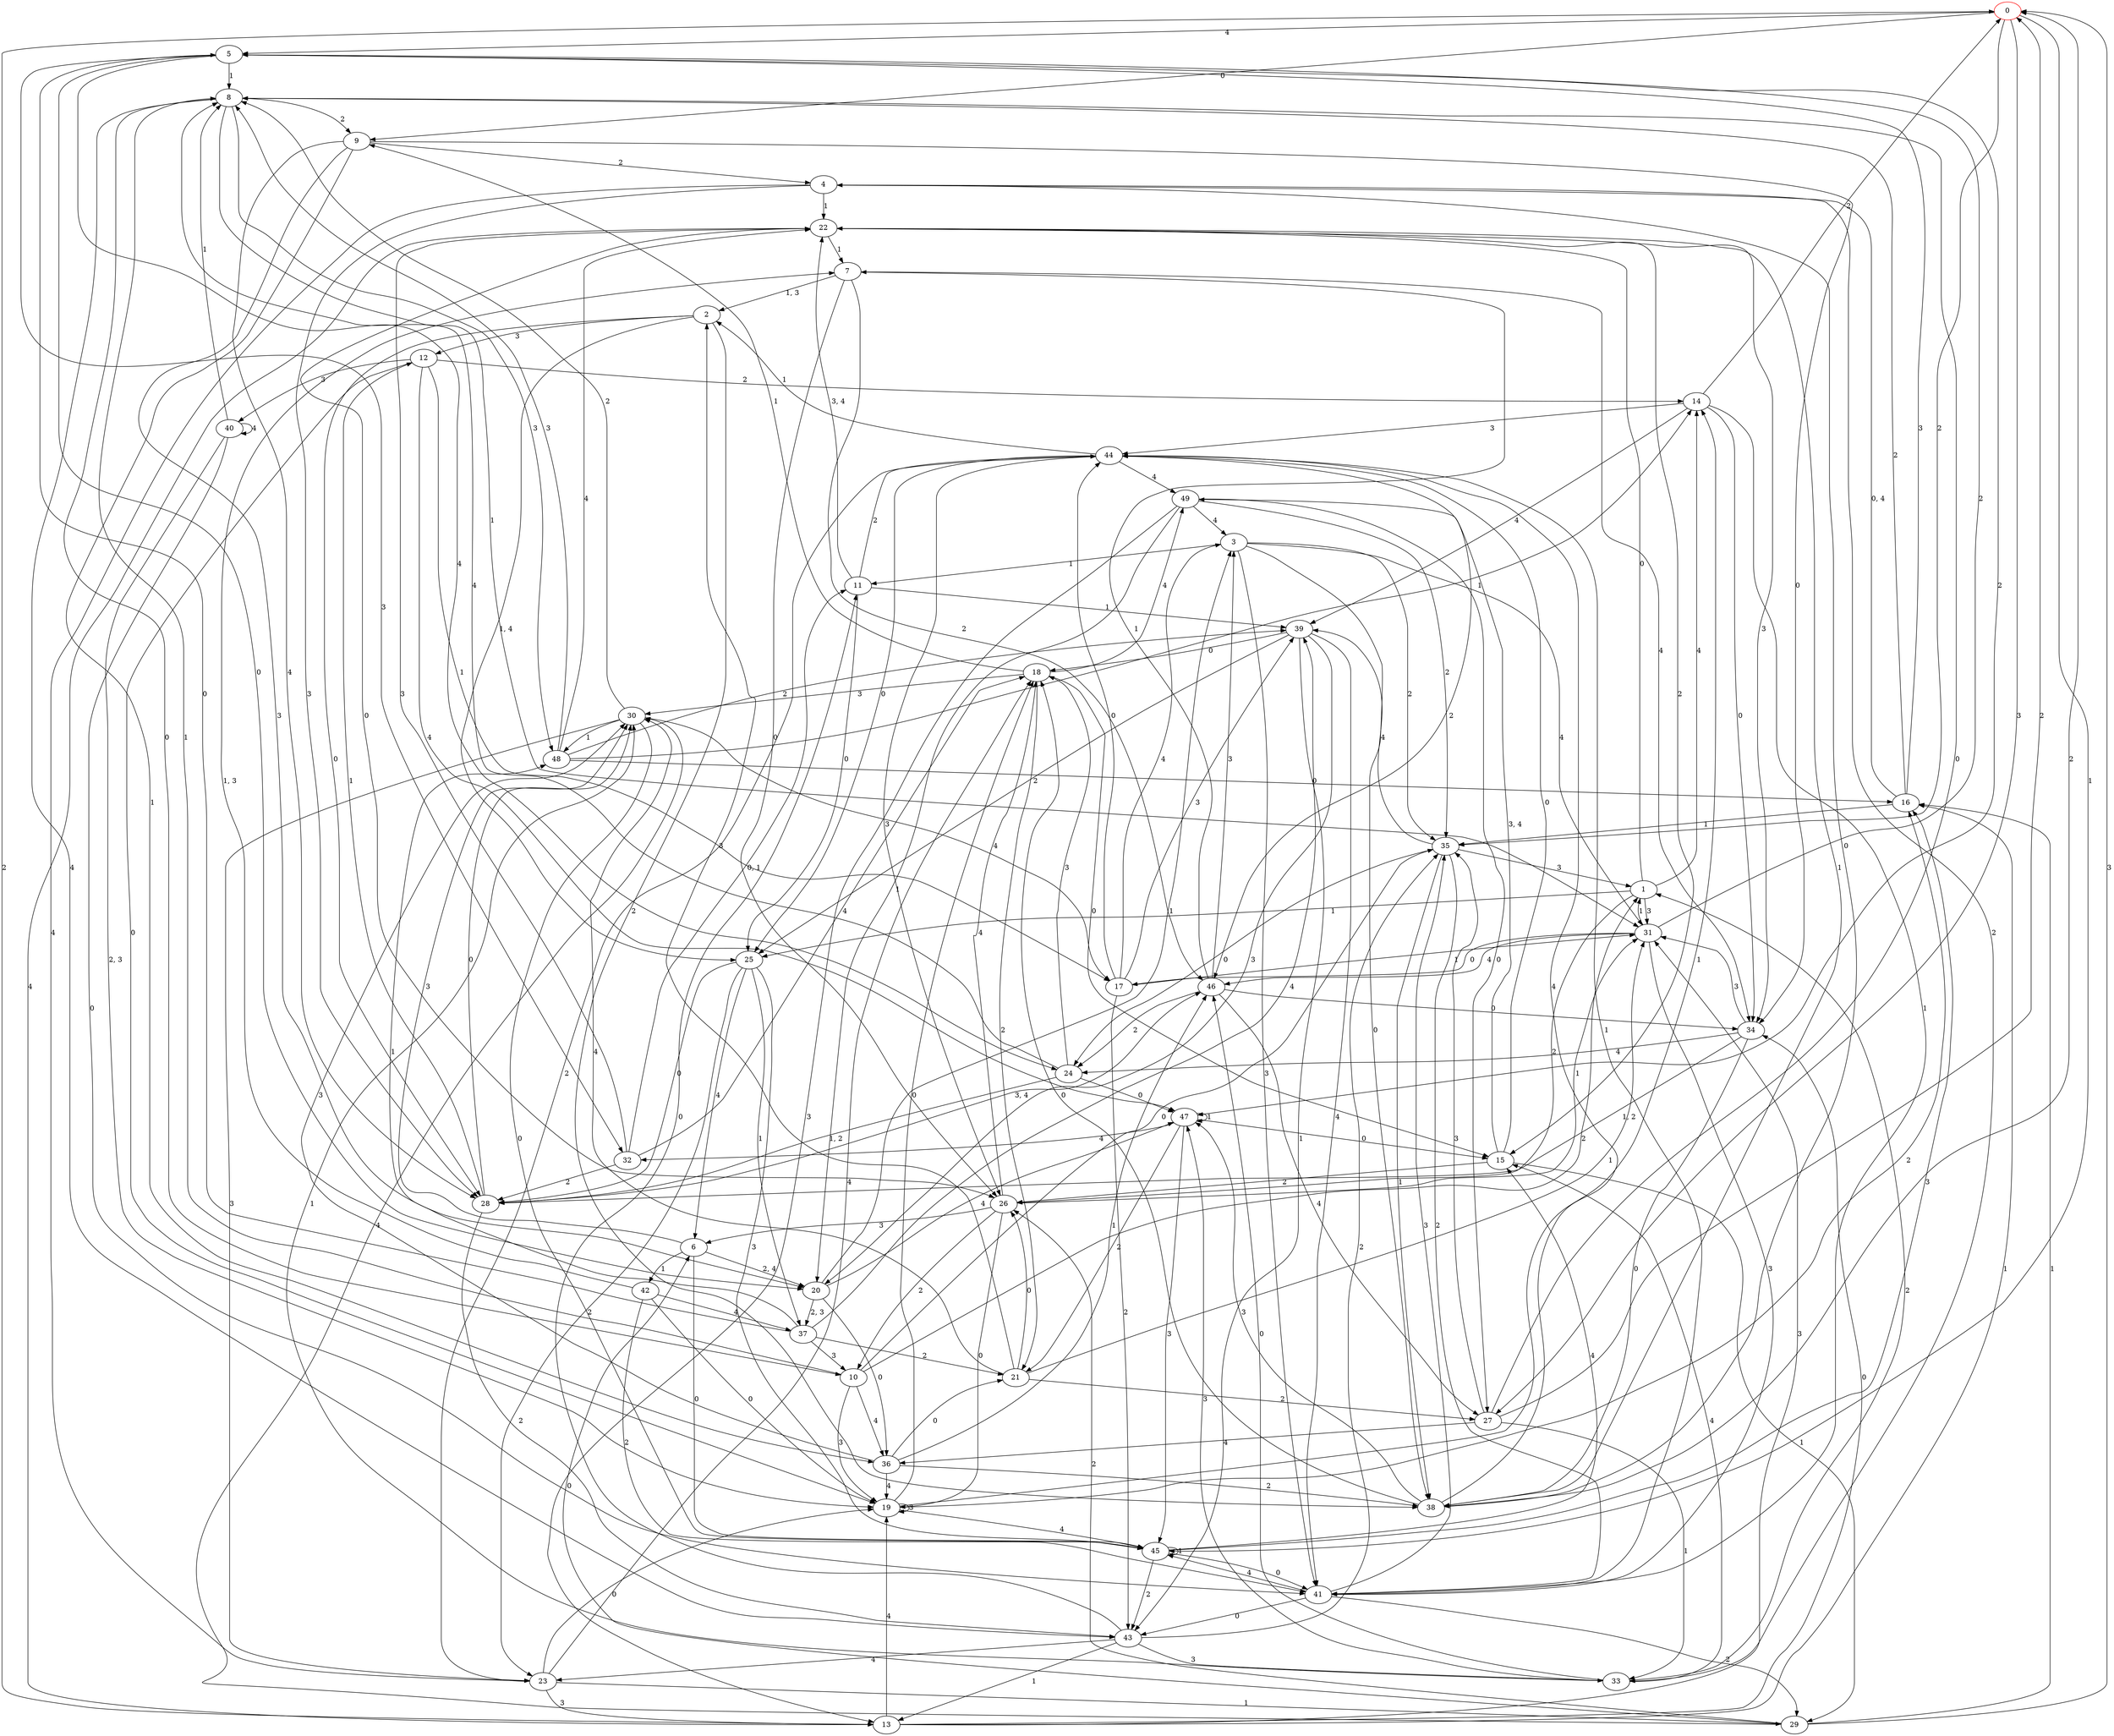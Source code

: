 digraph g {
0 [label= "0"] [color="red"];
1 [label= "1"];
2 [label= "2"];
3 [label= "3"];
4 [label= "4"];
5 [label= "5"];
6 [label= "6"];
7 [label= "7"];
8 [label= "8"];
9 [label= "9"];
10 [label= "10"];
11 [label= "11"];
12 [label= "12"];
13 [label= "13"];
14 [label= "14"];
15 [label= "15"];
16 [label= "16"];
17 [label= "17"];
18 [label= "18"];
19 [label= "19"];
20 [label= "20"];
21 [label= "21"];
22 [label= "22"];
23 [label= "23"];
24 [label= "24"];
25 [label= "25"];
26 [label= "26"];
27 [label= "27"];
28 [label= "28"];
29 [label= "29"];
30 [label= "30"];
31 [label= "31"];
32 [label= "32"];
33 [label= "33"];
34 [label= "34"];
35 [label= "35"];
36 [label= "36"];
37 [label= "37"];
38 [label= "38"];
39 [label= "39"];
40 [label= "40"];
41 [label= "41"];
42 [label= "42"];
43 [label= "43"];
44 [label= "44"];
45 [label= "45"];
46 [label= "46"];
47 [label= "47"];
48 [label= "48"];
49 [label= "49"];
0 -> 9[label= "0"];
0 -> 45[label= "1"];
0 -> 35[label= "2"];
0 -> 27[label= "3"];
0 -> 5[label= "4"];
1 -> 22[label= "0"];
1 -> 25[label= "1"];
1 -> 26[label= "2"];
1 -> 31[label= "3"];
1 -> 14[label= "4"];
2 -> 28[label= "0"];
2 -> 38[label= "2"];
2 -> 12[label= "3"];
3 -> 38[label= "0"];
3 -> 11[label= "1"];
3 -> 35[label= "2"];
3 -> 41[label= "3"];
3 -> 31[label= "4"];
4 -> 38[label= "0"];
4 -> 22[label= "1"];
4 -> 33[label= "2"];
4 -> 28[label= "3"];
4 -> 23[label= "4"];
5 -> 20[label= "0"];
5 -> 8[label= "1"];
5 -> 47[label= "2"];
5 -> 32[label= "3"];
5 -> 24[label= "4"];
6 -> 45[label= "0"];
6 -> 42[label= "1"];
6 -> 30[label= "3"];
7 -> 26[label= "0"];
7 -> 46[label= "2"];
7 -> 34[label= "4"];
8 -> 10[label= "0"];
8 -> 31[label= "1"];
8 -> 9[label= "2"];
8 -> 48[label= "3"];
8 -> 43[label= "4"];
9 -> 34[label= "0"];
9 -> 36[label= "1"];
9 -> 4[label= "2"];
9 -> 20[label= "3"];
9 -> 28[label= "4"];
10 -> 35[label= "0"];
10 -> 8[label= "1"];
10 -> 1[label= "2"];
10 -> 19[label= "3"];
10 -> 36[label= "4"];
11 -> 25[label= "0"];
11 -> 39[label= "1"];
11 -> 44[label= "2"];
12 -> 19[label= "0"];
12 -> 17[label= "1"];
12 -> 14[label= "2"];
12 -> 40[label= "3"];
12 -> 47[label= "4"];
13 -> 34[label= "0"];
13 -> 16[label= "1"];
13 -> 0[label= "2"];
13 -> 31[label= "3"];
13 -> 19[label= "4"];
14 -> 34[label= "0"];
14 -> 41[label= "1"];
14 -> 0[label= "2"];
14 -> 44[label= "3"];
14 -> 39[label= "4"];
15 -> 44[label= "0"];
15 -> 29[label= "1"];
15 -> 26[label= "2"];
16 -> 35[label= "1"];
16 -> 8[label= "2"];
16 -> 5[label= "3"];
17 -> 44[label= "0"];
17 -> 31[label= "1"];
17 -> 43[label= "2"];
17 -> 39[label= "3"];
17 -> 3[label= "4"];
18 -> 15[label= "0"];
18 -> 9[label= "1"];
18 -> 21[label= "2"];
18 -> 30[label= "3"];
18 -> 49[label= "4"];
19 -> 18[label= "0"];
19 -> 14[label= "1"];
19 -> 16[label= "2"];
19 -> 19[label= "3"];
19 -> 45[label= "4"];
20 -> 36[label= "0"];
20 -> 3[label= "1"];
20 -> 47[label= "4"];
21 -> 26[label= "0"];
21 -> 31[label= "1"];
21 -> 27[label= "2"];
21 -> 2[label= "3"];
21 -> 30[label= "4"];
22 -> 26[label= "0"];
22 -> 7[label= "1"];
22 -> 15[label= "2"];
22 -> 34[label= "3"];
22 -> 13[label= "4"];
23 -> 19[label= "0"];
23 -> 29[label= "1"];
23 -> 44[label= "2"];
23 -> 13[label= "3"];
23 -> 18[label= "4"];
24 -> 47[label= "0"];
24 -> 18[label= "3"];
24 -> 8[label= "4"];
25 -> 28[label= "0"];
25 -> 37[label= "1"];
25 -> 23[label= "2"];
25 -> 45[label= "3"];
25 -> 6[label= "4"];
26 -> 19[label= "0"];
26 -> 31[label= "1"];
26 -> 10[label= "2"];
26 -> 6[label= "3"];
26 -> 18[label= "4"];
27 -> 8[label= "0"];
27 -> 33[label= "1"];
27 -> 0[label= "2"];
27 -> 35[label= "3"];
27 -> 36[label= "4"];
28 -> 30[label= "0"];
28 -> 12[label= "1"];
28 -> 43[label= "2"];
29 -> 6[label= "0"];
29 -> 16[label= "1"];
29 -> 26[label= "2"];
29 -> 0[label= "3"];
29 -> 30[label= "4"];
30 -> 45[label= "0"];
30 -> 48[label= "1"];
30 -> 8[label= "2"];
30 -> 23[label= "3"];
30 -> 17[label= "4"];
31 -> 17[label= "0"];
31 -> 1[label= "1"];
31 -> 5[label= "2"];
31 -> 41[label= "3"];
31 -> 46[label= "4"];
32 -> 28[label= "2"];
32 -> 22[label= "3"];
32 -> 18[label= "4"];
33 -> 46[label= "0"];
33 -> 30[label= "1"];
33 -> 1[label= "2"];
33 -> 47[label= "3"];
33 -> 15[label= "4"];
34 -> 38[label= "0"];
34 -> 31[label= "3"];
34 -> 24[label= "4"];
35 -> 24[label= "0"];
35 -> 38[label= "1"];
35 -> 41[label= "2"];
35 -> 1[label= "3"];
35 -> 39[label= "4"];
36 -> 21[label= "0"];
36 -> 46[label= "1"];
36 -> 38[label= "2"];
36 -> 30[label= "3"];
36 -> 19[label= "4"];
37 -> 5[label= "0"];
37 -> 48[label= "1"];
37 -> 21[label= "2"];
37 -> 10[label= "3"];
37 -> 39[label= "4"];
38 -> 18[label= "0"];
38 -> 22[label= "1"];
38 -> 0[label= "2"];
38 -> 47[label= "3"];
38 -> 44[label= "4"];
39 -> 18[label= "0"];
39 -> 43[label= "1"];
39 -> 25[label= "2"];
39 -> 20[label= "3"];
39 -> 41[label= "4"];
40 -> 41[label= "0"];
40 -> 8[label= "1"];
40 -> 40[label= "4"];
41 -> 43[label= "0"];
41 -> 44[label= "1"];
41 -> 29[label= "2"];
41 -> 35[label= "3"];
41 -> 45[label= "4"];
42 -> 19[label= "0"];
42 -> 41[label= "2"];
42 -> 37[label= "4"];
43 -> 11[label= "0"];
43 -> 13[label= "1"];
43 -> 35[label= "2"];
43 -> 33[label= "3"];
43 -> 23[label= "4"];
44 -> 25[label= "0"];
44 -> 2[label= "1"];
44 -> 46[label= "2"];
44 -> 26[label= "3"];
44 -> 49[label= "4"];
45 -> 41[label= "0"];
45 -> 45[label= "1"];
45 -> 43[label= "2"];
45 -> 16[label= "3"];
45 -> 15[label= "4"];
46 -> 34[label= "0"];
46 -> 7[label= "1"];
46 -> 24[label= "2"];
46 -> 3[label= "3"];
46 -> 27[label= "4"];
47 -> 15[label= "0"];
47 -> 47[label= "1"];
47 -> 21[label= "2"];
47 -> 45[label= "3"];
47 -> 32[label= "4"];
48 -> 16[label= "0"];
48 -> 14[label= "1"];
48 -> 39[label= "2"];
48 -> 8[label= "3"];
48 -> 22[label= "4"];
49 -> 27[label= "0"];
49 -> 20[label= "1"];
49 -> 35[label= "2"];
49 -> 13[label= "3"];
49 -> 3[label= "4"];
2 -> 25[label= "1, 4"];
6 -> 20[label= "2, 4"];
7 -> 2[label= "1, 3"];
11 -> 22[label= "3, 4"];
15 -> 49[label= "3, 4"];
16 -> 4[label= "0, 4"];
20 -> 37[label= "2, 3"];
24 -> 28[label= "1, 2"];
28 -> 46[label= "3, 4"];
32 -> 11[label= "0, 1"];
34 -> 28[label= "1, 2"];
40 -> 19[label= "2, 3"];
42 -> 7[label= "1, 3"];
}
